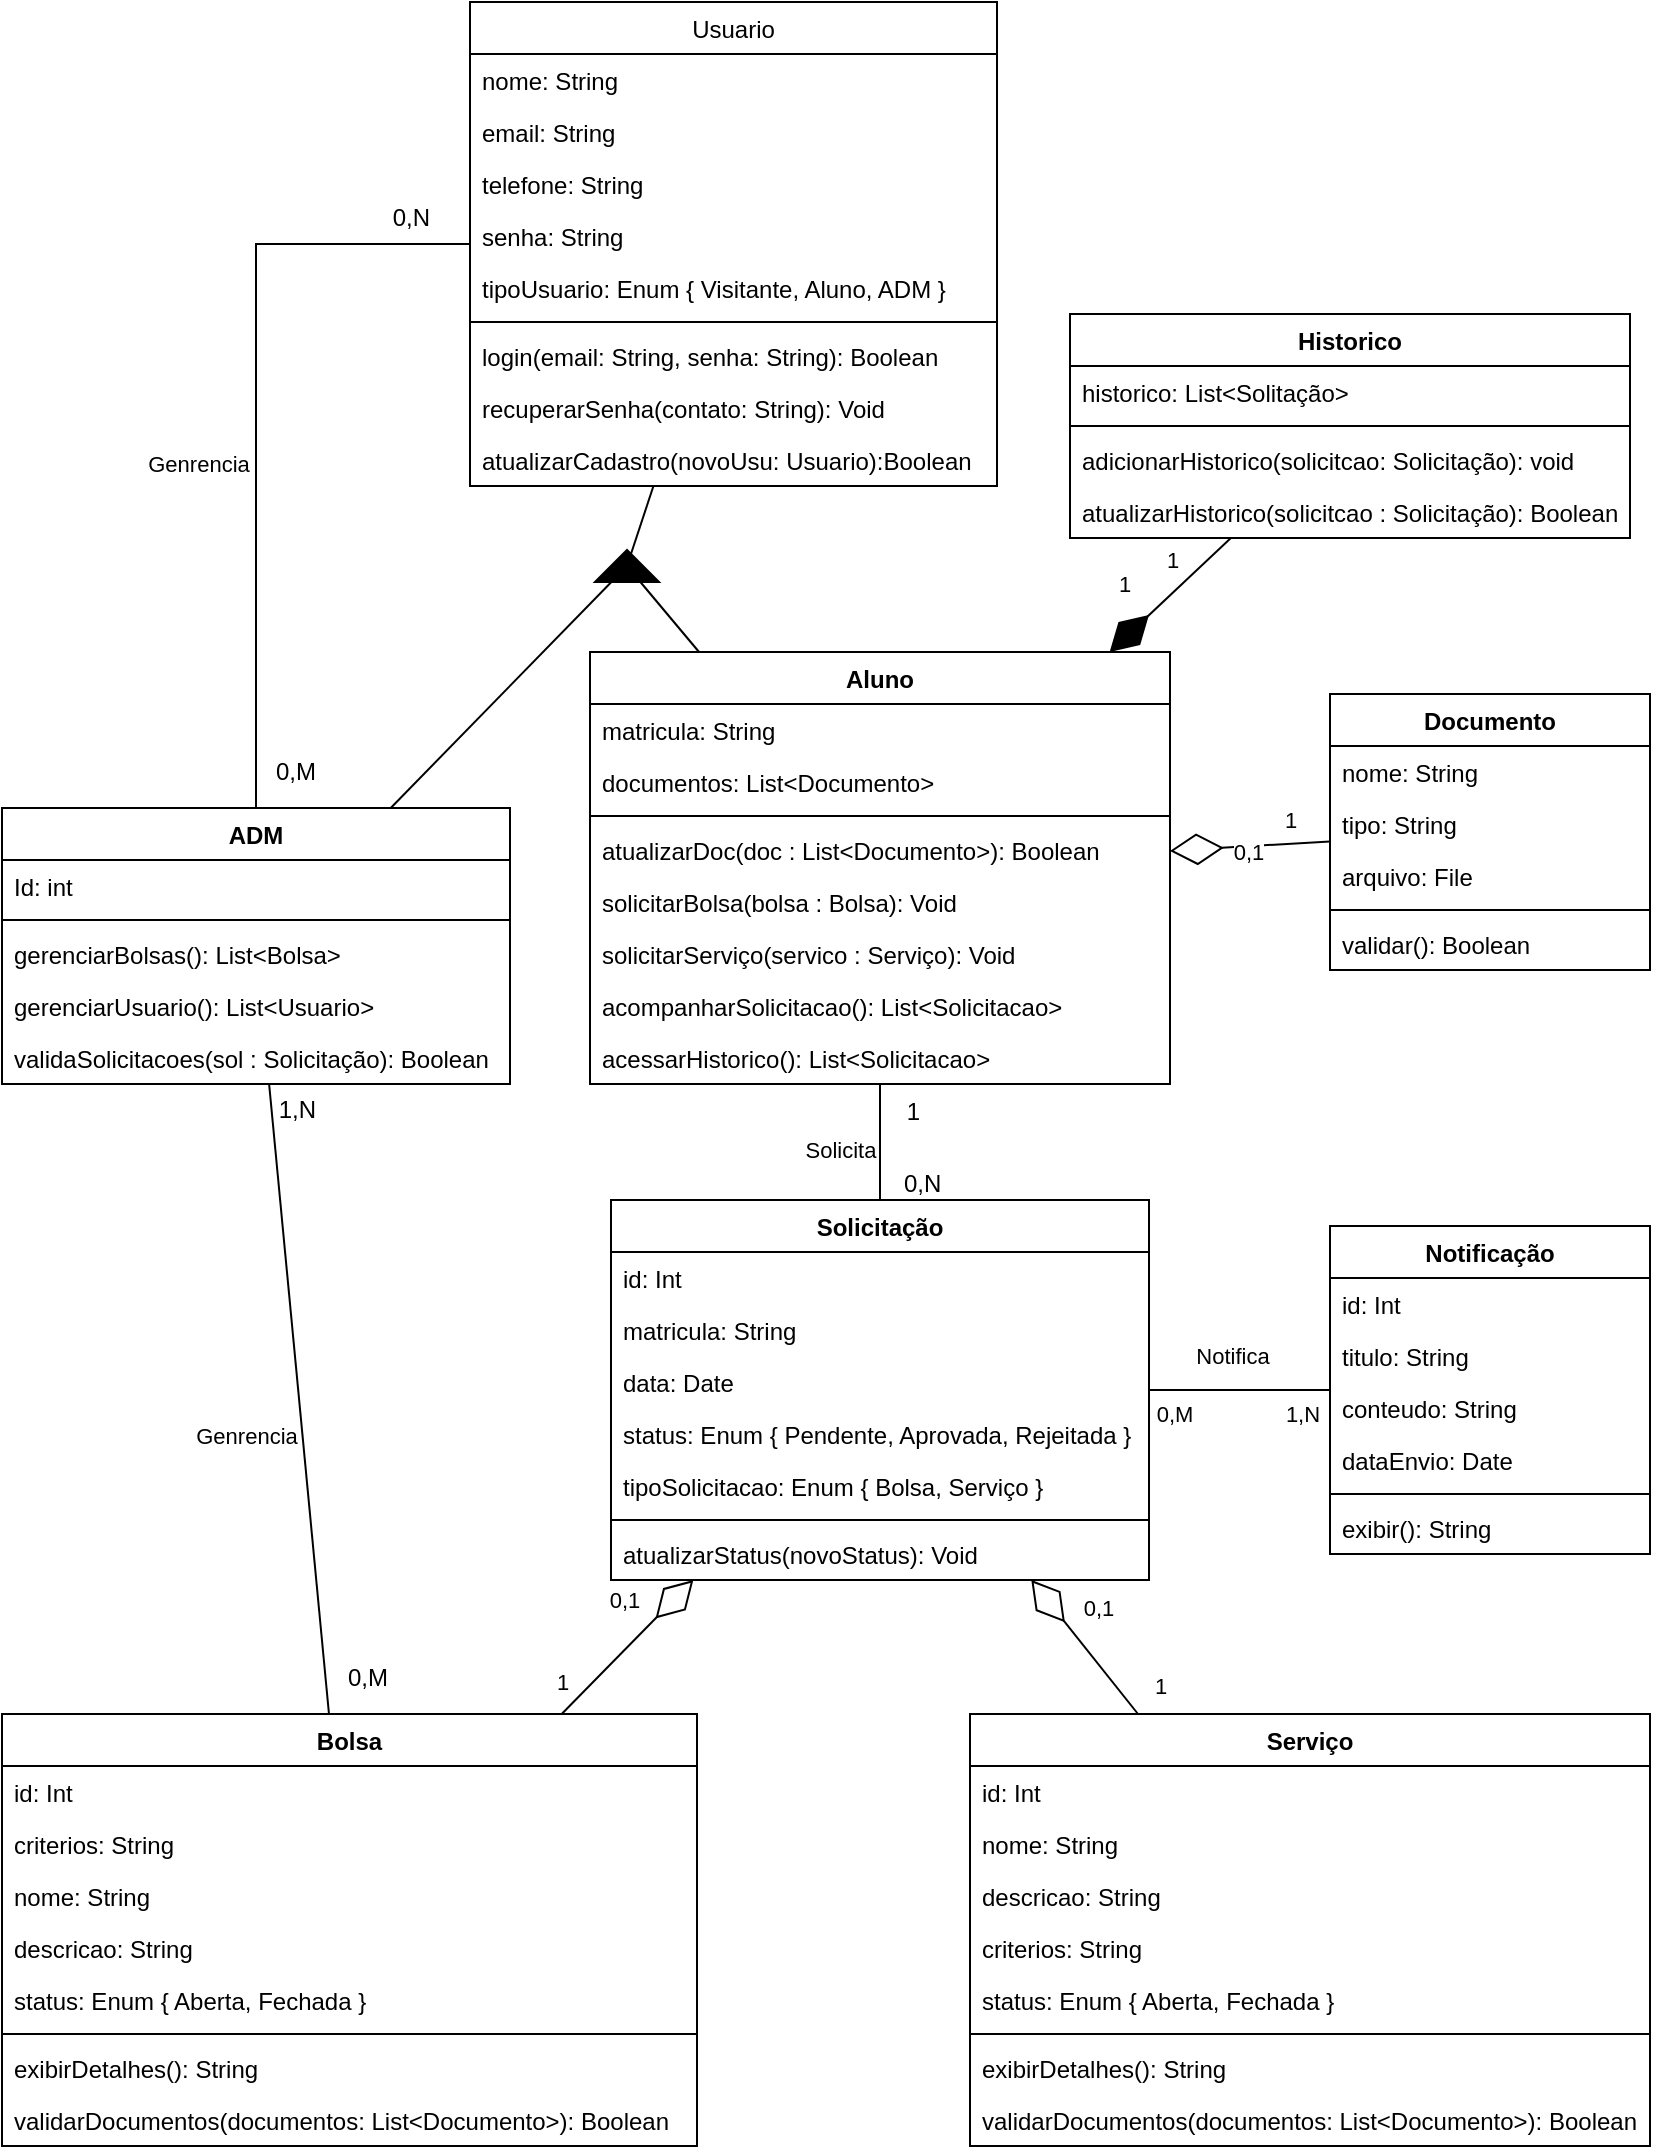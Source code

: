 <mxfile>
    <diagram id="4nvWcThT_WF2BiATIsg1" name="Page-1">
        <mxGraphModel dx="1216" dy="-313" grid="1" gridSize="10" guides="1" tooltips="1" connect="1" arrows="1" fold="1" page="1" pageScale="1" pageWidth="850" pageHeight="1100" math="0" shadow="0">
            <root>
                <mxCell id="0"/>
                <mxCell id="1" parent="0"/>
                <mxCell id="44" value="Usuario" style="swimlane;fontStyle=0;childLayout=stackLayout;horizontal=1;startSize=26;fillColor=none;horizontalStack=0;resizeParent=1;resizeParentMax=0;resizeLast=0;collapsible=1;marginBottom=0;" parent="1" vertex="1">
                    <mxGeometry x="240" y="1124" width="263.5" height="242" as="geometry"/>
                </mxCell>
                <mxCell id="45" value="nome: String" style="text;strokeColor=none;fillColor=none;align=left;verticalAlign=top;spacingLeft=4;spacingRight=4;overflow=hidden;rotatable=0;points=[[0,0.5],[1,0.5]];portConstraint=eastwest;" parent="44" vertex="1">
                    <mxGeometry y="26" width="263.5" height="26" as="geometry"/>
                </mxCell>
                <mxCell id="46" value="email: String" style="text;strokeColor=none;fillColor=none;align=left;verticalAlign=top;spacingLeft=4;spacingRight=4;overflow=hidden;rotatable=0;points=[[0,0.5],[1,0.5]];portConstraint=eastwest;" parent="44" vertex="1">
                    <mxGeometry y="52" width="263.5" height="26" as="geometry"/>
                </mxCell>
                <mxCell id="50" value="telefone: String" style="text;strokeColor=none;fillColor=none;align=left;verticalAlign=top;spacingLeft=4;spacingRight=4;overflow=hidden;rotatable=0;points=[[0,0.5],[1,0.5]];portConstraint=eastwest;" parent="44" vertex="1">
                    <mxGeometry y="78" width="263.5" height="26" as="geometry"/>
                </mxCell>
                <mxCell id="51" value="senha: String" style="text;strokeColor=none;fillColor=none;align=left;verticalAlign=top;spacingLeft=4;spacingRight=4;overflow=hidden;rotatable=0;points=[[0,0.5],[1,0.5]];portConstraint=eastwest;" parent="44" vertex="1">
                    <mxGeometry y="104" width="263.5" height="26" as="geometry"/>
                </mxCell>
                <mxCell id="52" value="tipoUsuario: Enum { Visitante, Aluno, ADM }" style="text;strokeColor=none;fillColor=none;align=left;verticalAlign=top;spacingLeft=4;spacingRight=4;overflow=hidden;rotatable=0;points=[[0,0.5],[1,0.5]];portConstraint=eastwest;" parent="44" vertex="1">
                    <mxGeometry y="130" width="263.5" height="26" as="geometry"/>
                </mxCell>
                <mxCell id="55" value="" style="line;strokeWidth=1;fillColor=none;align=left;verticalAlign=middle;spacingTop=-1;spacingLeft=3;spacingRight=3;rotatable=0;labelPosition=right;points=[];portConstraint=eastwest;strokeColor=inherit;" parent="44" vertex="1">
                    <mxGeometry y="156" width="263.5" height="8" as="geometry"/>
                </mxCell>
                <mxCell id="56" value="login(email: String, senha: String): Boolean" style="text;strokeColor=none;fillColor=none;align=left;verticalAlign=top;spacingLeft=4;spacingRight=4;overflow=hidden;rotatable=0;points=[[0,0.5],[1,0.5]];portConstraint=eastwest;" parent="44" vertex="1">
                    <mxGeometry y="164" width="263.5" height="26" as="geometry"/>
                </mxCell>
                <mxCell id="57" value="recuperarSenha(contato: String): Void" style="text;strokeColor=none;fillColor=none;align=left;verticalAlign=top;spacingLeft=4;spacingRight=4;overflow=hidden;rotatable=0;points=[[0,0.5],[1,0.5]];portConstraint=eastwest;" parent="44" vertex="1">
                    <mxGeometry y="190" width="263.5" height="26" as="geometry"/>
                </mxCell>
                <mxCell id="213" value="atualizarCadastro(novoUsu: Usuario):Boolean" style="text;strokeColor=none;fillColor=none;align=left;verticalAlign=top;spacingLeft=4;spacingRight=4;overflow=hidden;rotatable=0;points=[[0,0.5],[1,0.5]];portConstraint=eastwest;" parent="44" vertex="1">
                    <mxGeometry y="216" width="263.5" height="26" as="geometry"/>
                </mxCell>
                <mxCell id="58" value="Aluno" style="swimlane;fontStyle=1;align=center;verticalAlign=top;childLayout=stackLayout;horizontal=1;startSize=26;horizontalStack=0;resizeParent=1;resizeParentMax=0;resizeLast=0;collapsible=1;marginBottom=0;" parent="1" vertex="1">
                    <mxGeometry x="300" y="1449" width="290" height="216" as="geometry"/>
                </mxCell>
                <mxCell id="59" value="matricula: String" style="text;strokeColor=none;fillColor=none;align=left;verticalAlign=top;spacingLeft=4;spacingRight=4;overflow=hidden;rotatable=0;points=[[0,0.5],[1,0.5]];portConstraint=eastwest;" parent="58" vertex="1">
                    <mxGeometry y="26" width="290" height="26" as="geometry"/>
                </mxCell>
                <mxCell id="63" value="documentos: List&lt;Documento&gt;" style="text;strokeColor=none;fillColor=none;align=left;verticalAlign=top;spacingLeft=4;spacingRight=4;overflow=hidden;rotatable=0;points=[[0,0.5],[1,0.5]];portConstraint=eastwest;" parent="58" vertex="1">
                    <mxGeometry y="52" width="290" height="26" as="geometry"/>
                </mxCell>
                <mxCell id="60" value="" style="line;strokeWidth=1;fillColor=none;align=left;verticalAlign=middle;spacingTop=-1;spacingLeft=3;spacingRight=3;rotatable=0;labelPosition=right;points=[];portConstraint=eastwest;strokeColor=inherit;" parent="58" vertex="1">
                    <mxGeometry y="78" width="290" height="8" as="geometry"/>
                </mxCell>
                <mxCell id="214" value="atualizarDoc(doc : List&lt;Documento&gt;): Boolean" style="text;strokeColor=none;fillColor=none;align=left;verticalAlign=top;spacingLeft=4;spacingRight=4;overflow=hidden;rotatable=0;points=[[0,0.5],[1,0.5]];portConstraint=eastwest;" parent="58" vertex="1">
                    <mxGeometry y="86" width="290" height="26" as="geometry"/>
                </mxCell>
                <mxCell id="61" value="solicitarBolsa(bolsa : Bolsa): Void" style="text;strokeColor=none;fillColor=none;align=left;verticalAlign=top;spacingLeft=4;spacingRight=4;overflow=hidden;rotatable=0;points=[[0,0.5],[1,0.5]];portConstraint=eastwest;" parent="58" vertex="1">
                    <mxGeometry y="112" width="290" height="26" as="geometry"/>
                </mxCell>
                <mxCell id="203" value="solicitarServiço(servico : Serviço): Void" style="text;strokeColor=none;fillColor=none;align=left;verticalAlign=top;spacingLeft=4;spacingRight=4;overflow=hidden;rotatable=0;points=[[0,0.5],[1,0.5]];portConstraint=eastwest;" parent="58" vertex="1">
                    <mxGeometry y="138" width="290" height="26" as="geometry"/>
                </mxCell>
                <mxCell id="66" value="acompanharSolicitacao(): List&lt;Solicitacao&gt;" style="text;strokeColor=none;fillColor=none;align=left;verticalAlign=top;spacingLeft=4;spacingRight=4;overflow=hidden;rotatable=0;points=[[0,0.5],[1,0.5]];portConstraint=eastwest;" parent="58" vertex="1">
                    <mxGeometry y="164" width="290" height="26" as="geometry"/>
                </mxCell>
                <mxCell id="68" value="acessarHistorico(): List&lt;Solicitacao&gt;" style="text;strokeColor=none;fillColor=none;align=left;verticalAlign=top;spacingLeft=4;spacingRight=4;overflow=hidden;rotatable=0;points=[[0,0.5],[1,0.5]];portConstraint=eastwest;" parent="58" vertex="1">
                    <mxGeometry y="190" width="290" height="26" as="geometry"/>
                </mxCell>
                <mxCell id="69" value="Bolsa" style="swimlane;fontStyle=1;align=center;verticalAlign=top;childLayout=stackLayout;horizontal=1;startSize=26;horizontalStack=0;resizeParent=1;resizeParentMax=0;resizeLast=0;collapsible=1;marginBottom=0;" parent="1" vertex="1">
                    <mxGeometry x="6" y="1980" width="347.5" height="216" as="geometry"/>
                </mxCell>
                <mxCell id="173" value="id: Int" style="text;strokeColor=none;fillColor=none;align=left;verticalAlign=top;spacingLeft=4;spacingRight=4;overflow=hidden;rotatable=0;points=[[0,0.5],[1,0.5]];portConstraint=eastwest;" parent="69" vertex="1">
                    <mxGeometry y="26" width="347.5" height="26" as="geometry"/>
                </mxCell>
                <mxCell id="75" value="criterios: String" style="text;strokeColor=none;fillColor=none;align=left;verticalAlign=top;spacingLeft=4;spacingRight=4;overflow=hidden;rotatable=0;points=[[0,0.5],[1,0.5]];portConstraint=eastwest;" parent="69" vertex="1">
                    <mxGeometry y="52" width="347.5" height="26" as="geometry"/>
                </mxCell>
                <mxCell id="70" value="nome: String" style="text;strokeColor=none;fillColor=none;align=left;verticalAlign=top;spacingLeft=4;spacingRight=4;overflow=hidden;rotatable=0;points=[[0,0.5],[1,0.5]];portConstraint=eastwest;" parent="69" vertex="1">
                    <mxGeometry y="78" width="347.5" height="26" as="geometry"/>
                </mxCell>
                <mxCell id="73" value="descricao: String" style="text;strokeColor=none;fillColor=none;align=left;verticalAlign=top;spacingLeft=4;spacingRight=4;overflow=hidden;rotatable=0;points=[[0,0.5],[1,0.5]];portConstraint=eastwest;" parent="69" vertex="1">
                    <mxGeometry y="104" width="347.5" height="26" as="geometry"/>
                </mxCell>
                <mxCell id="74" value="status: Enum { Aberta, Fechada }" style="text;strokeColor=none;fillColor=none;align=left;verticalAlign=top;spacingLeft=4;spacingRight=4;overflow=hidden;rotatable=0;points=[[0,0.5],[1,0.5]];portConstraint=eastwest;" parent="69" vertex="1">
                    <mxGeometry y="130" width="347.5" height="26" as="geometry"/>
                </mxCell>
                <mxCell id="71" value="" style="line;strokeWidth=1;fillColor=none;align=left;verticalAlign=middle;spacingTop=-1;spacingLeft=3;spacingRight=3;rotatable=0;labelPosition=right;points=[];portConstraint=eastwest;strokeColor=inherit;" parent="69" vertex="1">
                    <mxGeometry y="156" width="347.5" height="8" as="geometry"/>
                </mxCell>
                <mxCell id="77" value="exibirDetalhes(): String" style="text;strokeColor=none;fillColor=none;align=left;verticalAlign=top;spacingLeft=4;spacingRight=4;overflow=hidden;rotatable=0;points=[[0,0.5],[1,0.5]];portConstraint=eastwest;" parent="69" vertex="1">
                    <mxGeometry y="164" width="347.5" height="26" as="geometry"/>
                </mxCell>
                <mxCell id="72" value="validarDocumentos(documentos: List&lt;Documento&gt;): Boolean" style="text;strokeColor=none;fillColor=none;align=left;verticalAlign=top;spacingLeft=4;spacingRight=4;overflow=hidden;rotatable=0;points=[[0,0.5],[1,0.5]];portConstraint=eastwest;" parent="69" vertex="1">
                    <mxGeometry y="190" width="347.5" height="26" as="geometry"/>
                </mxCell>
                <mxCell id="78" value="Serviço" style="swimlane;fontStyle=1;align=center;verticalAlign=top;childLayout=stackLayout;horizontal=1;startSize=26;horizontalStack=0;resizeParent=1;resizeParentMax=0;resizeLast=0;collapsible=1;marginBottom=0;" parent="1" vertex="1">
                    <mxGeometry x="490" y="1980" width="340" height="216" as="geometry"/>
                </mxCell>
                <mxCell id="174" value="id: Int" style="text;strokeColor=none;fillColor=none;align=left;verticalAlign=top;spacingLeft=4;spacingRight=4;overflow=hidden;rotatable=0;points=[[0,0.5],[1,0.5]];portConstraint=eastwest;" parent="78" vertex="1">
                    <mxGeometry y="26" width="340" height="26" as="geometry"/>
                </mxCell>
                <mxCell id="79" value="nome: String" style="text;strokeColor=none;fillColor=none;align=left;verticalAlign=top;spacingLeft=4;spacingRight=4;overflow=hidden;rotatable=0;points=[[0,0.5],[1,0.5]];portConstraint=eastwest;" parent="78" vertex="1">
                    <mxGeometry y="52" width="340" height="26" as="geometry"/>
                </mxCell>
                <mxCell id="82" value="descricao: String" style="text;strokeColor=none;fillColor=none;align=left;verticalAlign=top;spacingLeft=4;spacingRight=4;overflow=hidden;rotatable=0;points=[[0,0.5],[1,0.5]];portConstraint=eastwest;" parent="78" vertex="1">
                    <mxGeometry y="78" width="340" height="26" as="geometry"/>
                </mxCell>
                <mxCell id="186" value="criterios: String" style="text;strokeColor=none;fillColor=none;align=left;verticalAlign=top;spacingLeft=4;spacingRight=4;overflow=hidden;rotatable=0;points=[[0,0.5],[1,0.5]];portConstraint=eastwest;" parent="78" vertex="1">
                    <mxGeometry y="104" width="340" height="26" as="geometry"/>
                </mxCell>
                <mxCell id="168" value="status: Enum { Aberta, Fechada }" style="text;strokeColor=none;fillColor=none;align=left;verticalAlign=top;spacingLeft=4;spacingRight=4;overflow=hidden;rotatable=0;points=[[0,0.5],[1,0.5]];portConstraint=eastwest;" parent="78" vertex="1">
                    <mxGeometry y="130" width="340" height="26" as="geometry"/>
                </mxCell>
                <mxCell id="80" value="" style="line;strokeWidth=1;fillColor=none;align=left;verticalAlign=middle;spacingTop=-1;spacingLeft=3;spacingRight=3;rotatable=0;labelPosition=right;points=[];portConstraint=eastwest;strokeColor=inherit;" parent="78" vertex="1">
                    <mxGeometry y="156" width="340" height="8" as="geometry"/>
                </mxCell>
                <mxCell id="167" value="exibirDetalhes(): String" style="text;strokeColor=none;fillColor=none;align=left;verticalAlign=top;spacingLeft=4;spacingRight=4;overflow=hidden;rotatable=0;points=[[0,0.5],[1,0.5]];portConstraint=eastwest;" parent="78" vertex="1">
                    <mxGeometry y="164" width="340" height="26" as="geometry"/>
                </mxCell>
                <mxCell id="191" value="validarDocumentos(documentos: List&lt;Documento&gt;): Boolean" style="text;strokeColor=none;fillColor=none;align=left;verticalAlign=top;spacingLeft=4;spacingRight=4;overflow=hidden;rotatable=0;points=[[0,0.5],[1,0.5]];portConstraint=eastwest;" parent="78" vertex="1">
                    <mxGeometry y="190" width="340" height="26" as="geometry"/>
                </mxCell>
                <mxCell id="84" value="Solicitação" style="swimlane;fontStyle=1;align=center;verticalAlign=top;childLayout=stackLayout;horizontal=1;startSize=26;horizontalStack=0;resizeParent=1;resizeParentMax=0;resizeLast=0;collapsible=1;marginBottom=0;" parent="1" vertex="1">
                    <mxGeometry x="310.5" y="1723" width="269" height="190" as="geometry"/>
                </mxCell>
                <mxCell id="88" value="id: Int" style="text;strokeColor=none;fillColor=none;align=left;verticalAlign=top;spacingLeft=4;spacingRight=4;overflow=hidden;rotatable=0;points=[[0,0.5],[1,0.5]];portConstraint=eastwest;" parent="84" vertex="1">
                    <mxGeometry y="26" width="269" height="26" as="geometry"/>
                </mxCell>
                <mxCell id="204" value="matricula: String" style="text;strokeColor=none;fillColor=none;align=left;verticalAlign=top;spacingLeft=4;spacingRight=4;overflow=hidden;rotatable=0;points=[[0,0.5],[1,0.5]];portConstraint=eastwest;" parent="84" vertex="1">
                    <mxGeometry y="52" width="269" height="26" as="geometry"/>
                </mxCell>
                <mxCell id="90" value="data: Date" style="text;strokeColor=none;fillColor=none;align=left;verticalAlign=top;spacingLeft=4;spacingRight=4;overflow=hidden;rotatable=0;points=[[0,0.5],[1,0.5]];portConstraint=eastwest;" parent="84" vertex="1">
                    <mxGeometry y="78" width="269" height="26" as="geometry"/>
                </mxCell>
                <mxCell id="89" value="status: Enum { Pendente, Aprovada, Rejeitada }" style="text;strokeColor=none;fillColor=none;align=left;verticalAlign=top;spacingLeft=4;spacingRight=4;overflow=hidden;rotatable=0;points=[[0,0.5],[1,0.5]];portConstraint=eastwest;" parent="84" vertex="1">
                    <mxGeometry y="104" width="269" height="26" as="geometry"/>
                </mxCell>
                <mxCell id="85" value="tipoSolicitacao: Enum { Bolsa, Serviço }" style="text;strokeColor=none;fillColor=none;align=left;verticalAlign=top;spacingLeft=4;spacingRight=4;overflow=hidden;rotatable=0;points=[[0,0.5],[1,0.5]];portConstraint=eastwest;" parent="84" vertex="1">
                    <mxGeometry y="130" width="269" height="26" as="geometry"/>
                </mxCell>
                <mxCell id="86" value="" style="line;strokeWidth=1;fillColor=none;align=left;verticalAlign=middle;spacingTop=-1;spacingLeft=3;spacingRight=3;rotatable=0;labelPosition=right;points=[];portConstraint=eastwest;strokeColor=inherit;" parent="84" vertex="1">
                    <mxGeometry y="156" width="269" height="8" as="geometry"/>
                </mxCell>
                <mxCell id="87" value="atualizarStatus(novoStatus): Void" style="text;strokeColor=none;fillColor=none;align=left;verticalAlign=top;spacingLeft=4;spacingRight=4;overflow=hidden;rotatable=0;points=[[0,0.5],[1,0.5]];portConstraint=eastwest;" parent="84" vertex="1">
                    <mxGeometry y="164" width="269" height="26" as="geometry"/>
                </mxCell>
                <mxCell id="91" value="Notificação" style="swimlane;fontStyle=1;align=center;verticalAlign=top;childLayout=stackLayout;horizontal=1;startSize=26;horizontalStack=0;resizeParent=1;resizeParentMax=0;resizeLast=0;collapsible=1;marginBottom=0;" parent="1" vertex="1">
                    <mxGeometry x="670" y="1736" width="160" height="164" as="geometry"/>
                </mxCell>
                <mxCell id="95" value="id: Int" style="text;strokeColor=none;fillColor=none;align=left;verticalAlign=top;spacingLeft=4;spacingRight=4;overflow=hidden;rotatable=0;points=[[0,0.5],[1,0.5]];portConstraint=eastwest;" parent="91" vertex="1">
                    <mxGeometry y="26" width="160" height="26" as="geometry"/>
                </mxCell>
                <mxCell id="92" value="titulo: String" style="text;strokeColor=none;fillColor=none;align=left;verticalAlign=top;spacingLeft=4;spacingRight=4;overflow=hidden;rotatable=0;points=[[0,0.5],[1,0.5]];portConstraint=eastwest;" parent="91" vertex="1">
                    <mxGeometry y="52" width="160" height="26" as="geometry"/>
                </mxCell>
                <mxCell id="97" value="conteudo: String" style="text;strokeColor=none;fillColor=none;align=left;verticalAlign=top;spacingLeft=4;spacingRight=4;overflow=hidden;rotatable=0;points=[[0,0.5],[1,0.5]];portConstraint=eastwest;" parent="91" vertex="1">
                    <mxGeometry y="78" width="160" height="26" as="geometry"/>
                </mxCell>
                <mxCell id="96" value="dataEnvio: Date" style="text;strokeColor=none;fillColor=none;align=left;verticalAlign=top;spacingLeft=4;spacingRight=4;overflow=hidden;rotatable=0;points=[[0,0.5],[1,0.5]];portConstraint=eastwest;" parent="91" vertex="1">
                    <mxGeometry y="104" width="160" height="26" as="geometry"/>
                </mxCell>
                <mxCell id="93" value="" style="line;strokeWidth=1;fillColor=none;align=left;verticalAlign=middle;spacingTop=-1;spacingLeft=3;spacingRight=3;rotatable=0;labelPosition=right;points=[];portConstraint=eastwest;strokeColor=inherit;" parent="91" vertex="1">
                    <mxGeometry y="130" width="160" height="8" as="geometry"/>
                </mxCell>
                <mxCell id="94" value="exibir(): String" style="text;strokeColor=none;fillColor=none;align=left;verticalAlign=top;spacingLeft=4;spacingRight=4;overflow=hidden;rotatable=0;points=[[0,0.5],[1,0.5]];portConstraint=eastwest;" parent="91" vertex="1">
                    <mxGeometry y="138" width="160" height="26" as="geometry"/>
                </mxCell>
                <mxCell id="99" value="Documento" style="swimlane;fontStyle=1;align=center;verticalAlign=top;childLayout=stackLayout;horizontal=1;startSize=26;horizontalStack=0;resizeParent=1;resizeParentMax=0;resizeLast=0;collapsible=1;marginBottom=0;" parent="1" vertex="1">
                    <mxGeometry x="670" y="1470" width="160" height="138" as="geometry"/>
                </mxCell>
                <mxCell id="100" value="nome: String" style="text;strokeColor=none;fillColor=none;align=left;verticalAlign=top;spacingLeft=4;spacingRight=4;overflow=hidden;rotatable=0;points=[[0,0.5],[1,0.5]];portConstraint=eastwest;" parent="99" vertex="1">
                    <mxGeometry y="26" width="160" height="26" as="geometry"/>
                </mxCell>
                <mxCell id="104" value="tipo: String" style="text;strokeColor=none;fillColor=none;align=left;verticalAlign=top;spacingLeft=4;spacingRight=4;overflow=hidden;rotatable=0;points=[[0,0.5],[1,0.5]];portConstraint=eastwest;" parent="99" vertex="1">
                    <mxGeometry y="52" width="160" height="26" as="geometry"/>
                </mxCell>
                <mxCell id="103" value="arquivo: File" style="text;strokeColor=none;fillColor=none;align=left;verticalAlign=top;spacingLeft=4;spacingRight=4;overflow=hidden;rotatable=0;points=[[0,0.5],[1,0.5]];portConstraint=eastwest;" parent="99" vertex="1">
                    <mxGeometry y="78" width="160" height="26" as="geometry"/>
                </mxCell>
                <mxCell id="101" value="" style="line;strokeWidth=1;fillColor=none;align=left;verticalAlign=middle;spacingTop=-1;spacingLeft=3;spacingRight=3;rotatable=0;labelPosition=right;points=[];portConstraint=eastwest;strokeColor=inherit;" parent="99" vertex="1">
                    <mxGeometry y="104" width="160" height="8" as="geometry"/>
                </mxCell>
                <mxCell id="102" value="validar(): Boolean" style="text;strokeColor=none;fillColor=none;align=left;verticalAlign=top;spacingLeft=4;spacingRight=4;overflow=hidden;rotatable=0;points=[[0,0.5],[1,0.5]];portConstraint=eastwest;" parent="99" vertex="1">
                    <mxGeometry y="112" width="160" height="26" as="geometry"/>
                </mxCell>
                <mxCell id="110" value="" style="endArrow=none;html=1;rounded=0;align=center;verticalAlign=bottom;labelBackgroundColor=none;startArrow=none;" parent="1" source="109" target="44" edge="1">
                    <mxGeometry relative="1" as="geometry">
                        <mxPoint x="163.5" y="1429" as="sourcePoint"/>
                        <mxPoint x="303.5" y="1429" as="targetPoint"/>
                    </mxGeometry>
                </mxCell>
                <mxCell id="111" value="" style="endArrow=none;html=1;rounded=0;align=center;verticalAlign=bottom;labelBackgroundColor=none;" parent="1" source="58" target="109" edge="1">
                    <mxGeometry relative="1" as="geometry">
                        <mxPoint x="163.5" y="1429" as="sourcePoint"/>
                        <mxPoint x="303.5" y="1429" as="targetPoint"/>
                    </mxGeometry>
                </mxCell>
                <mxCell id="109" value="" style="triangle;aspect=fixed;fillColor=strokeColor;rotation=-90;" parent="1" vertex="1">
                    <mxGeometry x="310.5" y="1390" width="16" height="32" as="geometry"/>
                </mxCell>
                <mxCell id="134" value="ADM" style="swimlane;fontStyle=1;align=center;verticalAlign=top;childLayout=stackLayout;horizontal=1;startSize=26;horizontalStack=0;resizeParent=1;resizeParentMax=0;resizeLast=0;collapsible=1;marginBottom=0;" parent="1" vertex="1">
                    <mxGeometry x="6" y="1527" width="254" height="138" as="geometry"/>
                </mxCell>
                <mxCell id="135" value="Id: int" style="text;strokeColor=none;fillColor=none;align=left;verticalAlign=top;spacingLeft=4;spacingRight=4;overflow=hidden;rotatable=0;points=[[0,0.5],[1,0.5]];portConstraint=eastwest;" parent="134" vertex="1">
                    <mxGeometry y="26" width="254" height="26" as="geometry"/>
                </mxCell>
                <mxCell id="136" value="" style="line;strokeWidth=1;fillColor=none;align=left;verticalAlign=middle;spacingTop=-1;spacingLeft=3;spacingRight=3;rotatable=0;labelPosition=right;points=[];portConstraint=eastwest;strokeColor=inherit;" parent="134" vertex="1">
                    <mxGeometry y="52" width="254" height="8" as="geometry"/>
                </mxCell>
                <mxCell id="67" value="gerenciarBolsas(): List&lt;Bolsa&gt;" style="text;strokeColor=none;fillColor=none;align=left;verticalAlign=top;spacingLeft=4;spacingRight=4;overflow=hidden;rotatable=0;points=[[0,0.5],[1,0.5]];portConstraint=eastwest;" parent="134" vertex="1">
                    <mxGeometry y="60" width="254" height="26" as="geometry"/>
                </mxCell>
                <mxCell id="143" value="gerenciarUsuario(): List&lt;Usuario&gt;" style="text;strokeColor=none;fillColor=none;align=left;verticalAlign=top;spacingLeft=4;spacingRight=4;overflow=hidden;rotatable=0;points=[[0,0.5],[1,0.5]];portConstraint=eastwest;" parent="134" vertex="1">
                    <mxGeometry y="86" width="254" height="26" as="geometry"/>
                </mxCell>
                <mxCell id="139" value="validaSolicitacoes(sol : Solicitação): Boolean" style="text;strokeColor=none;fillColor=none;align=left;verticalAlign=top;spacingLeft=4;spacingRight=4;overflow=hidden;rotatable=0;points=[[0,0.5],[1,0.5]];portConstraint=eastwest;" parent="134" vertex="1">
                    <mxGeometry y="112" width="254" height="26" as="geometry"/>
                </mxCell>
                <mxCell id="140" value="" style="endArrow=none;html=1;rounded=0;align=center;verticalAlign=bottom;labelBackgroundColor=none;" parent="1" source="134" target="109" edge="1">
                    <mxGeometry relative="1" as="geometry">
                        <mxPoint x="113.16" y="1373" as="sourcePoint"/>
                        <mxPoint x="113.16" y="1307" as="targetPoint"/>
                    </mxGeometry>
                </mxCell>
                <mxCell id="152" value="" style="endArrow=none;html=1;" parent="1" source="84" target="91" edge="1">
                    <mxGeometry width="50" height="50" relative="1" as="geometry">
                        <mxPoint x="533.5" y="1717" as="sourcePoint"/>
                        <mxPoint x="583.5" y="1667" as="targetPoint"/>
                    </mxGeometry>
                </mxCell>
                <mxCell id="169" value="Notifica" style="edgeLabel;html=1;align=center;verticalAlign=middle;resizable=0;points=[];" parent="152" vertex="1" connectable="0">
                    <mxGeometry x="-0.168" relative="1" as="geometry">
                        <mxPoint x="4" y="-17" as="offset"/>
                    </mxGeometry>
                </mxCell>
                <mxCell id="171" value="1,N" style="edgeLabel;html=1;align=center;verticalAlign=middle;resizable=0;points=[];" parent="152" vertex="1" connectable="0">
                    <mxGeometry x="0.659" y="1" relative="1" as="geometry">
                        <mxPoint x="1" y="13" as="offset"/>
                    </mxGeometry>
                </mxCell>
                <mxCell id="172" value="0,M" style="edgeLabel;html=1;align=center;verticalAlign=middle;resizable=0;points=[];" parent="152" vertex="1" connectable="0">
                    <mxGeometry x="-0.783" y="1" relative="1" as="geometry">
                        <mxPoint x="2" y="13" as="offset"/>
                    </mxGeometry>
                </mxCell>
                <mxCell id="155" value="Historico" style="swimlane;fontStyle=1;align=center;verticalAlign=top;childLayout=stackLayout;horizontal=1;startSize=26;horizontalStack=0;resizeParent=1;resizeParentMax=0;resizeLast=0;collapsible=1;marginBottom=0;" parent="1" vertex="1">
                    <mxGeometry x="540" y="1280" width="280" height="112" as="geometry"/>
                </mxCell>
                <mxCell id="159" value="historico: List&lt;Solitação&gt;" style="text;strokeColor=none;fillColor=none;align=left;verticalAlign=top;spacingLeft=4;spacingRight=4;overflow=hidden;rotatable=0;points=[[0,0.5],[1,0.5]];portConstraint=eastwest;" parent="155" vertex="1">
                    <mxGeometry y="26" width="280" height="26" as="geometry"/>
                </mxCell>
                <mxCell id="157" value="" style="line;strokeWidth=1;fillColor=none;align=left;verticalAlign=middle;spacingTop=-1;spacingLeft=3;spacingRight=3;rotatable=0;labelPosition=right;points=[];portConstraint=eastwest;strokeColor=inherit;" parent="155" vertex="1">
                    <mxGeometry y="52" width="280" height="8" as="geometry"/>
                </mxCell>
                <mxCell id="158" value="adicionarHistorico(solicitcao: Solicitação): void" style="text;strokeColor=none;fillColor=none;align=left;verticalAlign=top;spacingLeft=4;spacingRight=4;overflow=hidden;rotatable=0;points=[[0,0.5],[1,0.5]];portConstraint=eastwest;" parent="155" vertex="1">
                    <mxGeometry y="60" width="280" height="26" as="geometry"/>
                </mxCell>
                <mxCell id="222" value="atualizarHistorico(solicitcao : Solicitação): Boolean" style="text;strokeColor=none;fillColor=none;align=left;verticalAlign=top;spacingLeft=4;spacingRight=4;overflow=hidden;rotatable=0;points=[[0,0.5],[1,0.5]];portConstraint=eastwest;" parent="155" vertex="1">
                    <mxGeometry y="86" width="280" height="26" as="geometry"/>
                </mxCell>
                <mxCell id="162" value="" style="endArrow=diamondThin;endFill=1;endSize=24;html=1;" parent="1" source="155" target="58" edge="1">
                    <mxGeometry width="160" relative="1" as="geometry">
                        <mxPoint x="543.5" y="1577" as="sourcePoint"/>
                        <mxPoint x="383.5" y="1625" as="targetPoint"/>
                    </mxGeometry>
                </mxCell>
                <mxCell id="211" value="1" style="edgeLabel;html=1;align=center;verticalAlign=middle;resizable=0;points=[];" parent="162" vertex="1" connectable="0">
                    <mxGeometry x="0.382" y="-1" relative="1" as="geometry">
                        <mxPoint x="-11" y="-16" as="offset"/>
                    </mxGeometry>
                </mxCell>
                <mxCell id="212" value="1" style="edgeLabel;html=1;align=center;verticalAlign=middle;resizable=0;points=[];" parent="162" vertex="1" connectable="0">
                    <mxGeometry x="-0.739" relative="1" as="geometry">
                        <mxPoint x="-22" y="3" as="offset"/>
                    </mxGeometry>
                </mxCell>
                <mxCell id="175" value="" style="endArrow=none;html=1;rounded=0;" parent="1" source="84" target="58" edge="1">
                    <mxGeometry relative="1" as="geometry">
                        <mxPoint x="223.5" y="1637" as="sourcePoint"/>
                        <mxPoint x="383.5" y="1637" as="targetPoint"/>
                    </mxGeometry>
                </mxCell>
                <mxCell id="176" value="0,N" style="resizable=0;html=1;align=left;verticalAlign=bottom;" parent="175" connectable="0" vertex="1">
                    <mxGeometry x="-1" relative="1" as="geometry">
                        <mxPoint x="10" as="offset"/>
                    </mxGeometry>
                </mxCell>
                <mxCell id="177" value="1" style="resizable=0;html=1;align=right;verticalAlign=bottom;" parent="175" connectable="0" vertex="1">
                    <mxGeometry x="1" relative="1" as="geometry">
                        <mxPoint x="20" y="22" as="offset"/>
                    </mxGeometry>
                </mxCell>
                <mxCell id="178" value="Solicita" style="edgeLabel;html=1;align=center;verticalAlign=middle;resizable=0;points=[];" parent="175" vertex="1" connectable="0">
                    <mxGeometry x="0.253" y="-1" relative="1" as="geometry">
                        <mxPoint x="-21" y="11" as="offset"/>
                    </mxGeometry>
                </mxCell>
                <mxCell id="182" value="" style="endArrow=none;html=1;rounded=0;" parent="1" source="69" target="134" edge="1">
                    <mxGeometry relative="1" as="geometry">
                        <mxPoint x="-146.5" y="1917" as="sourcePoint"/>
                        <mxPoint x="-106.5" y="1767" as="targetPoint"/>
                    </mxGeometry>
                </mxCell>
                <mxCell id="183" value="0,M" style="resizable=0;html=1;align=left;verticalAlign=bottom;" parent="182" connectable="0" vertex="1">
                    <mxGeometry x="-1" relative="1" as="geometry">
                        <mxPoint x="8" y="-10" as="offset"/>
                    </mxGeometry>
                </mxCell>
                <mxCell id="184" value="1,N" style="resizable=0;html=1;align=right;verticalAlign=bottom;" parent="182" connectable="0" vertex="1">
                    <mxGeometry x="1" relative="1" as="geometry">
                        <mxPoint x="24" y="22" as="offset"/>
                    </mxGeometry>
                </mxCell>
                <mxCell id="185" value="Genrencia" style="edgeLabel;html=1;align=center;verticalAlign=middle;resizable=0;points=[];" parent="182" vertex="1" connectable="0">
                    <mxGeometry x="-0.114" y="2" relative="1" as="geometry">
                        <mxPoint x="-27" as="offset"/>
                    </mxGeometry>
                </mxCell>
                <mxCell id="197" value="" style="endArrow=diamondThin;endFill=0;endSize=24;html=1;" parent="1" source="69" target="84" edge="1">
                    <mxGeometry width="160" relative="1" as="geometry">
                        <mxPoint x="133.5" y="1997" as="sourcePoint"/>
                        <mxPoint x="293.5" y="1997" as="targetPoint"/>
                    </mxGeometry>
                </mxCell>
                <mxCell id="209" value="0,1" style="edgeLabel;html=1;align=center;verticalAlign=middle;resizable=0;points=[];" parent="197" vertex="1" connectable="0">
                    <mxGeometry x="0.521" y="-3" relative="1" as="geometry">
                        <mxPoint x="-21" y="-8" as="offset"/>
                    </mxGeometry>
                </mxCell>
                <mxCell id="210" value="1" style="edgeLabel;html=1;align=center;verticalAlign=middle;resizable=0;points=[];" parent="197" vertex="1" connectable="0">
                    <mxGeometry x="-0.543" y="1" relative="1" as="geometry">
                        <mxPoint x="-14" as="offset"/>
                    </mxGeometry>
                </mxCell>
                <mxCell id="198" value="" style="endArrow=diamondThin;endFill=0;endSize=24;html=1;" parent="1" source="78" target="84" edge="1">
                    <mxGeometry width="160" relative="1" as="geometry">
                        <mxPoint x="252.588" y="2027" as="sourcePoint"/>
                        <mxPoint x="335.79" y="1884" as="targetPoint"/>
                    </mxGeometry>
                </mxCell>
                <mxCell id="205" value="0,1" style="edgeLabel;html=1;align=center;verticalAlign=middle;resizable=0;points=[];" parent="198" vertex="1" connectable="0">
                    <mxGeometry x="0.597" y="1" relative="1" as="geometry">
                        <mxPoint x="23" as="offset"/>
                    </mxGeometry>
                </mxCell>
                <mxCell id="207" value="1" style="edgeLabel;html=1;align=center;verticalAlign=middle;resizable=0;points=[];" parent="198" vertex="1" connectable="0">
                    <mxGeometry x="-0.574" y="-1" relative="1" as="geometry">
                        <mxPoint x="21" as="offset"/>
                    </mxGeometry>
                </mxCell>
                <mxCell id="215" value="" style="endArrow=diamondThin;endFill=0;endSize=24;html=1;" parent="1" source="99" target="58" edge="1">
                    <mxGeometry width="160" relative="1" as="geometry">
                        <mxPoint x="527.945" y="1426" as="sourcePoint"/>
                        <mxPoint x="475.0" y="1369" as="targetPoint"/>
                    </mxGeometry>
                </mxCell>
                <mxCell id="216" value="0,1" style="edgeLabel;html=1;align=center;verticalAlign=middle;resizable=0;points=[];" parent="215" vertex="1" connectable="0">
                    <mxGeometry x="0.597" y="1" relative="1" as="geometry">
                        <mxPoint x="23" as="offset"/>
                    </mxGeometry>
                </mxCell>
                <mxCell id="217" value="1" style="edgeLabel;html=1;align=center;verticalAlign=middle;resizable=0;points=[];" parent="215" vertex="1" connectable="0">
                    <mxGeometry x="-0.574" y="-1" relative="1" as="geometry">
                        <mxPoint x="-3" y="-11" as="offset"/>
                    </mxGeometry>
                </mxCell>
                <mxCell id="218" value="" style="endArrow=none;html=1;rounded=0;" parent="1" source="134" target="44" edge="1">
                    <mxGeometry relative="1" as="geometry">
                        <mxPoint x="129.105" y="1462" as="sourcePoint"/>
                        <mxPoint x="99.998" y="1170" as="targetPoint"/>
                        <Array as="points">
                            <mxPoint x="133" y="1245"/>
                        </Array>
                    </mxGeometry>
                </mxCell>
                <mxCell id="219" value="0,M" style="resizable=0;html=1;align=left;verticalAlign=bottom;" parent="218" connectable="0" vertex="1">
                    <mxGeometry x="-1" relative="1" as="geometry">
                        <mxPoint x="8" y="-10" as="offset"/>
                    </mxGeometry>
                </mxCell>
                <mxCell id="220" value="0,N" style="resizable=0;html=1;align=right;verticalAlign=bottom;" parent="218" connectable="0" vertex="1">
                    <mxGeometry x="1" relative="1" as="geometry">
                        <mxPoint x="-20" y="-5" as="offset"/>
                    </mxGeometry>
                </mxCell>
                <mxCell id="221" value="Genrencia" style="edgeLabel;html=1;align=center;verticalAlign=middle;resizable=0;points=[];" parent="218" vertex="1" connectable="0">
                    <mxGeometry x="-0.114" y="2" relative="1" as="geometry">
                        <mxPoint x="-27" as="offset"/>
                    </mxGeometry>
                </mxCell>
            </root>
        </mxGraphModel>
    </diagram>
</mxfile>